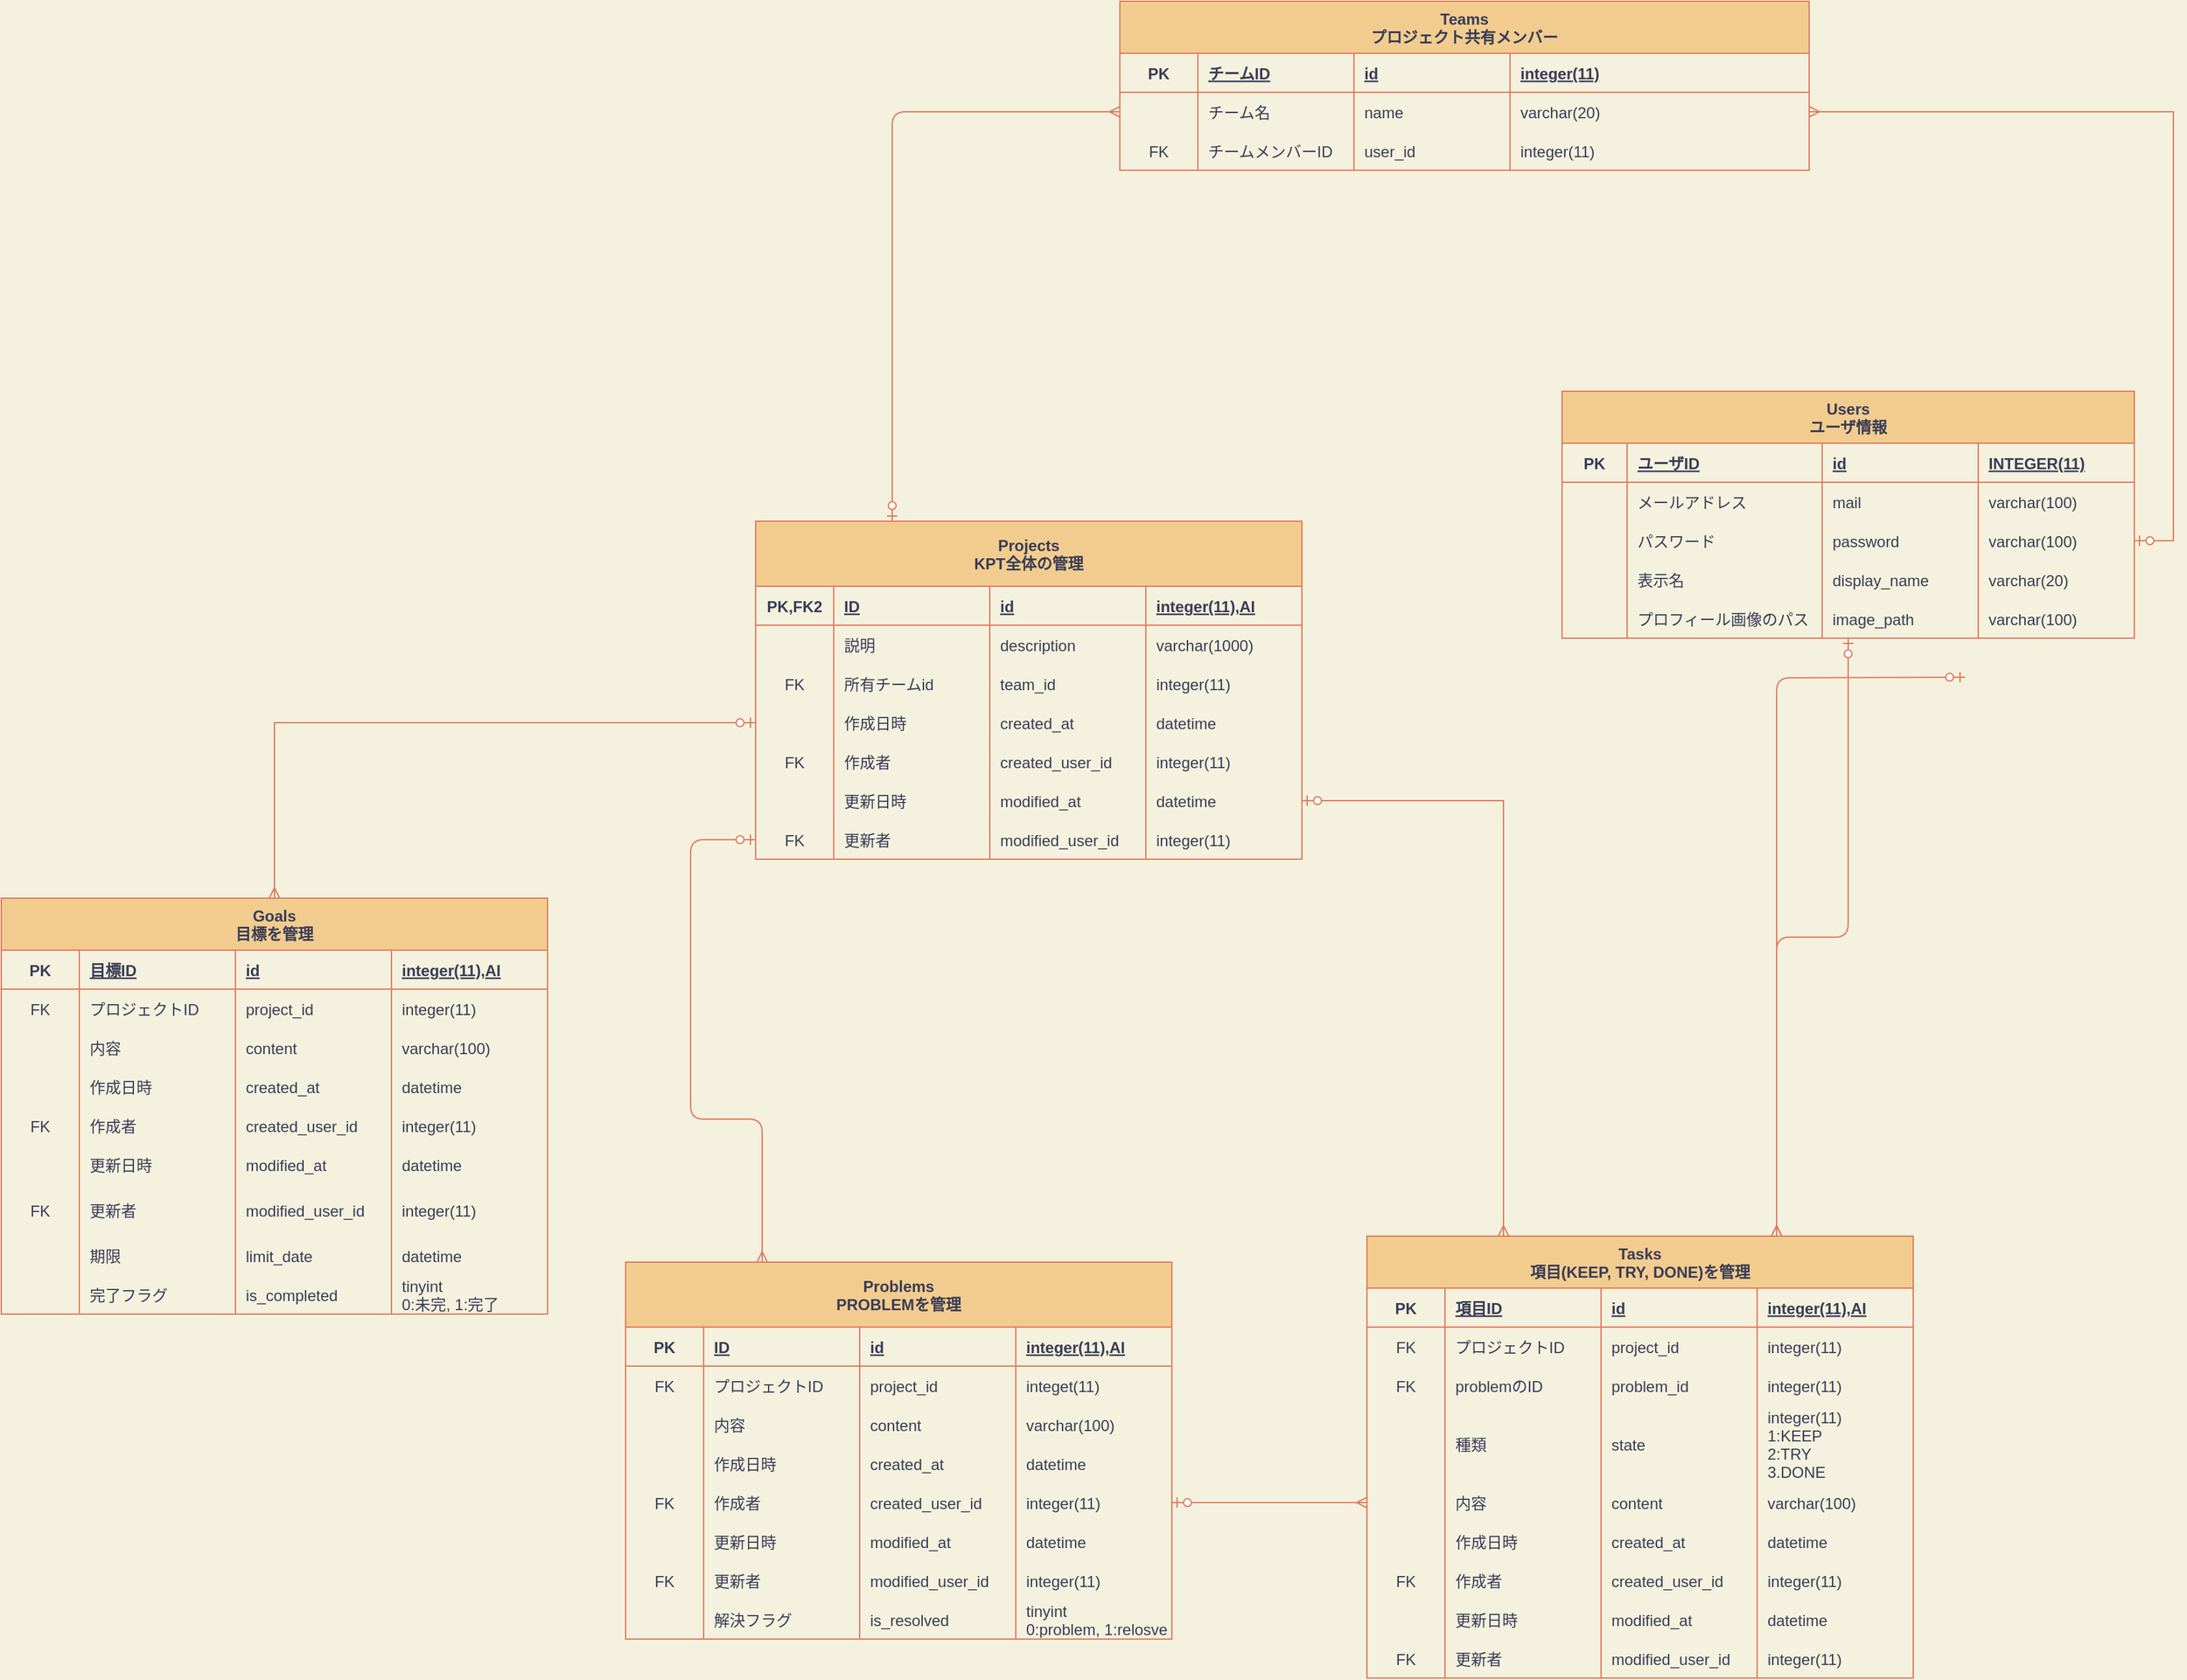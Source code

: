 <mxfile version="13.10.0" type="embed">
    <diagram id="QNNgESZjir1vx-nOhgNs" name="Page-1">
        <mxGraphModel dx="1783" dy="719" grid="1" gridSize="10" guides="1" tooltips="1" connect="1" arrows="1" fold="1" page="1" pageScale="1" pageWidth="827" pageHeight="1169" background="#F4F1DE" math="0" shadow="0">
            <root>
                <mxCell id="0"/>
                <mxCell id="1" parent="0"/>
                <mxCell id="329" style="edgeStyle=orthogonalEdgeStyle;curved=0;rounded=1;sketch=0;orthogonalLoop=1;jettySize=auto;html=1;entryX=0.75;entryY=0;entryDx=0;entryDy=0;startArrow=ERzeroToOne;startFill=1;endArrow=ERmany;endFill=0;strokeColor=#E07A5F;fillColor=#F2CC8F;fontColor=#393C56;exitX=0.399;exitY=1.011;exitDx=0;exitDy=0;exitPerimeter=0;labelBackgroundColor=#F4F1DE;" parent="1" source="131" target="156" edge="1">
                    <mxGeometry relative="1" as="geometry">
                        <mxPoint x="1010" y="930" as="sourcePoint"/>
                    </mxGeometry>
                </mxCell>
                <mxCell id="330" style="edgeStyle=orthogonalEdgeStyle;curved=0;rounded=1;sketch=0;orthogonalLoop=1;jettySize=auto;html=1;exitX=0.25;exitY=1;exitDx=0;exitDy=0;entryX=1;entryY=0.5;entryDx=0;entryDy=0;startArrow=ERzeroToOne;startFill=1;endArrow=ERmany;endFill=0;strokeColor=#E07A5F;fillColor=#F2CC8F;fontColor=#393C56;labelBackgroundColor=#F4F1DE;" parent="1" source="25" edge="1">
                    <mxGeometry relative="1" as="geometry"/>
                </mxCell>
                <mxCell id="425" style="edgeStyle=orthogonalEdgeStyle;curved=0;rounded=1;sketch=0;orthogonalLoop=1;jettySize=auto;html=1;entryX=0.75;entryY=0;entryDx=0;entryDy=0;startArrow=ERzeroToOne;startFill=1;endArrow=ERmany;endFill=0;strokeColor=#E07A5F;fillColor=#F2CC8F;fontColor=#393C56;" edge="1" parent="1" source="25" target="156">
                    <mxGeometry relative="1" as="geometry">
                        <mxPoint x="1120" y="930" as="sourcePoint"/>
                    </mxGeometry>
                </mxCell>
                <mxCell id="25" value="Users&#10;ユーザ情報" style="shape=table;startSize=40;container=1;collapsible=1;childLayout=tableLayout;fixedRows=1;rowLines=0;fontStyle=1;align=center;resizeLast=1;rounded=0;sketch=0;strokeColor=#E07A5F;fillColor=#F2CC8F;fontColor=#393C56;" parent="1" vertex="1">
                    <mxGeometry x="700" y="710" width="440" height="190" as="geometry"/>
                </mxCell>
                <mxCell id="29" value="" style="shape=partialRectangle;collapsible=0;dropTarget=0;pointerEvents=0;fillColor=none;top=0;left=0;bottom=1;right=0;points=[[0,0.5],[1,0.5]];portConstraint=eastwest;strokeColor=#E07A5F;fontColor=#393C56;" parent="25" vertex="1">
                    <mxGeometry y="40" width="440" height="30" as="geometry"/>
                </mxCell>
                <mxCell id="30" value="PK" style="shape=partialRectangle;connectable=0;fillColor=none;top=0;left=0;bottom=0;right=0;fontStyle=1;overflow=hidden;strokeColor=#E07A5F;fontColor=#393C56;" parent="29" vertex="1">
                    <mxGeometry width="50" height="30" as="geometry"/>
                </mxCell>
                <mxCell id="112" value="ユーザID" style="shape=partialRectangle;connectable=0;fillColor=none;top=0;left=0;bottom=0;right=0;align=left;spacingLeft=6;fontStyle=5;overflow=hidden;strokeColor=#E07A5F;fontColor=#393C56;" parent="29" vertex="1">
                    <mxGeometry x="50" width="150" height="30" as="geometry"/>
                </mxCell>
                <mxCell id="31" value="id" style="shape=partialRectangle;connectable=0;fillColor=none;top=0;left=0;bottom=0;right=0;align=left;spacingLeft=6;fontStyle=5;overflow=hidden;strokeColor=#E07A5F;fontColor=#393C56;" parent="29" vertex="1">
                    <mxGeometry x="200" width="120" height="30" as="geometry"/>
                </mxCell>
                <mxCell id="57" value="INTEGER(11)" style="shape=partialRectangle;connectable=0;fillColor=none;top=0;left=0;bottom=0;right=0;align=left;spacingLeft=6;fontStyle=5;overflow=hidden;strokeColor=#E07A5F;fontColor=#393C56;" parent="29" vertex="1">
                    <mxGeometry x="320" width="120" height="30" as="geometry"/>
                </mxCell>
                <mxCell id="32" value="" style="shape=partialRectangle;collapsible=0;dropTarget=0;pointerEvents=0;fillColor=none;top=0;left=0;bottom=0;right=0;points=[[0,0.5],[1,0.5]];portConstraint=eastwest;strokeColor=#E07A5F;fontColor=#393C56;" parent="25" vertex="1">
                    <mxGeometry y="70" width="440" height="30" as="geometry"/>
                </mxCell>
                <mxCell id="33" value="" style="shape=partialRectangle;connectable=0;fillColor=none;top=0;left=0;bottom=0;right=0;editable=1;overflow=hidden;strokeColor=#E07A5F;fontColor=#393C56;" parent="32" vertex="1">
                    <mxGeometry width="50" height="30" as="geometry"/>
                </mxCell>
                <mxCell id="113" value="メールアドレス" style="shape=partialRectangle;connectable=0;fillColor=none;top=0;left=0;bottom=0;right=0;align=left;spacingLeft=6;overflow=hidden;strokeColor=#E07A5F;fontColor=#393C56;" parent="32" vertex="1">
                    <mxGeometry x="50" width="150" height="30" as="geometry"/>
                </mxCell>
                <mxCell id="34" value="mail" style="shape=partialRectangle;connectable=0;fillColor=none;top=0;left=0;bottom=0;right=0;align=left;spacingLeft=6;overflow=hidden;strokeColor=#E07A5F;fontColor=#393C56;" parent="32" vertex="1">
                    <mxGeometry x="200" width="120" height="30" as="geometry"/>
                </mxCell>
                <mxCell id="58" value="varchar(100)" style="shape=partialRectangle;connectable=0;fillColor=none;top=0;left=0;bottom=0;right=0;align=left;spacingLeft=6;overflow=hidden;strokeColor=#E07A5F;fontColor=#393C56;" parent="32" vertex="1">
                    <mxGeometry x="320" width="120" height="30" as="geometry"/>
                </mxCell>
                <mxCell id="35" value="" style="shape=partialRectangle;collapsible=0;dropTarget=0;pointerEvents=0;fillColor=none;top=0;left=0;bottom=0;right=0;points=[[0,0.5],[1,0.5]];portConstraint=eastwest;strokeColor=#E07A5F;fontColor=#393C56;" parent="25" vertex="1">
                    <mxGeometry y="100" width="440" height="30" as="geometry"/>
                </mxCell>
                <mxCell id="36" value="" style="shape=partialRectangle;connectable=0;fillColor=none;top=0;left=0;bottom=0;right=0;editable=1;overflow=hidden;strokeColor=#E07A5F;fontColor=#393C56;" parent="35" vertex="1">
                    <mxGeometry width="50" height="30" as="geometry"/>
                </mxCell>
                <mxCell id="114" value="パスワード" style="shape=partialRectangle;connectable=0;fillColor=none;top=0;left=0;bottom=0;right=0;align=left;spacingLeft=6;overflow=hidden;strokeColor=#E07A5F;fontColor=#393C56;" parent="35" vertex="1">
                    <mxGeometry x="50" width="150" height="30" as="geometry"/>
                </mxCell>
                <mxCell id="37" value="password" style="shape=partialRectangle;connectable=0;fillColor=none;top=0;left=0;bottom=0;right=0;align=left;spacingLeft=6;overflow=hidden;strokeColor=#E07A5F;fontColor=#393C56;" parent="35" vertex="1">
                    <mxGeometry x="200" width="120" height="30" as="geometry"/>
                </mxCell>
                <mxCell id="59" value="varchar(100)" style="shape=partialRectangle;connectable=0;fillColor=none;top=0;left=0;bottom=0;right=0;align=left;spacingLeft=6;overflow=hidden;strokeColor=#E07A5F;fontColor=#393C56;" parent="35" vertex="1">
                    <mxGeometry x="320" width="120" height="30" as="geometry"/>
                </mxCell>
                <mxCell id="60" style="shape=partialRectangle;collapsible=0;dropTarget=0;pointerEvents=0;fillColor=none;top=0;left=0;bottom=0;right=0;points=[[0,0.5],[1,0.5]];portConstraint=eastwest;strokeColor=#E07A5F;fontColor=#393C56;" parent="25" vertex="1">
                    <mxGeometry y="130" width="440" height="30" as="geometry"/>
                </mxCell>
                <mxCell id="61" style="shape=partialRectangle;connectable=0;fillColor=none;top=0;left=0;bottom=0;right=0;editable=1;overflow=hidden;strokeColor=#E07A5F;fontColor=#393C56;" parent="60" vertex="1">
                    <mxGeometry width="50" height="30" as="geometry"/>
                </mxCell>
                <mxCell id="115" value="表示名" style="shape=partialRectangle;connectable=0;fillColor=none;top=0;left=0;bottom=0;right=0;align=left;spacingLeft=6;overflow=hidden;strokeColor=#E07A5F;fontColor=#393C56;" parent="60" vertex="1">
                    <mxGeometry x="50" width="150" height="30" as="geometry"/>
                </mxCell>
                <mxCell id="62" value="display_name" style="shape=partialRectangle;connectable=0;fillColor=none;top=0;left=0;bottom=0;right=0;align=left;spacingLeft=6;overflow=hidden;strokeColor=#E07A5F;fontColor=#393C56;" parent="60" vertex="1">
                    <mxGeometry x="200" width="120" height="30" as="geometry"/>
                </mxCell>
                <mxCell id="63" value="varchar(20)" style="shape=partialRectangle;connectable=0;fillColor=none;top=0;left=0;bottom=0;right=0;align=left;spacingLeft=6;overflow=hidden;strokeColor=#E07A5F;fontColor=#393C56;" parent="60" vertex="1">
                    <mxGeometry x="320" width="120" height="30" as="geometry"/>
                </mxCell>
                <mxCell id="68" style="shape=partialRectangle;collapsible=0;dropTarget=0;pointerEvents=0;fillColor=none;top=0;left=0;bottom=0;right=0;points=[[0,0.5],[1,0.5]];portConstraint=eastwest;strokeColor=#E07A5F;fontColor=#393C56;" parent="25" vertex="1">
                    <mxGeometry y="160" width="440" height="30" as="geometry"/>
                </mxCell>
                <mxCell id="69" style="shape=partialRectangle;connectable=0;fillColor=none;top=0;left=0;bottom=0;right=0;editable=1;overflow=hidden;strokeColor=#E07A5F;fontColor=#393C56;" parent="68" vertex="1">
                    <mxGeometry width="50" height="30" as="geometry"/>
                </mxCell>
                <mxCell id="117" value="プロフィール画像のパス" style="shape=partialRectangle;connectable=0;fillColor=none;top=0;left=0;bottom=0;right=0;align=left;spacingLeft=6;overflow=hidden;strokeColor=#E07A5F;fontColor=#393C56;" parent="68" vertex="1">
                    <mxGeometry x="50" width="150" height="30" as="geometry"/>
                </mxCell>
                <mxCell id="70" value="image_path" style="shape=partialRectangle;connectable=0;fillColor=none;top=0;left=0;bottom=0;right=0;align=left;spacingLeft=6;overflow=hidden;strokeColor=#E07A5F;fontColor=#393C56;" parent="68" vertex="1">
                    <mxGeometry x="200" width="120" height="30" as="geometry"/>
                </mxCell>
                <mxCell id="71" value="varchar(100)" style="shape=partialRectangle;connectable=0;fillColor=none;top=0;left=0;bottom=0;right=0;align=left;spacingLeft=6;overflow=hidden;strokeColor=#E07A5F;fontColor=#393C56;" parent="68" vertex="1">
                    <mxGeometry x="320" width="120" height="30" as="geometry"/>
                </mxCell>
                <mxCell id="148" style="edgeStyle=orthogonalEdgeStyle;curved=0;rounded=1;sketch=0;orthogonalLoop=1;jettySize=auto;html=1;exitX=0.5;exitY=1;exitDx=0;exitDy=0;entryX=1;entryY=0.5;entryDx=0;entryDy=0;startArrow=ERzeroToOne;startFill=1;endArrow=ERmany;endFill=0;strokeColor=#E07A5F;fillColor=#F2CC8F;fontColor=#393C56;labelBackgroundColor=#F4F1DE;" parent="1" source="77" edge="1">
                    <mxGeometry relative="1" as="geometry"/>
                </mxCell>
                <mxCell id="77" value="Teams&#10;プロジェクト共有メンバー" style="shape=table;startSize=40;container=1;collapsible=1;childLayout=tableLayout;fixedRows=1;rowLines=0;fontStyle=1;align=center;resizeLast=1;rounded=0;sketch=0;strokeColor=#E07A5F;fillColor=#F2CC8F;fontColor=#393C56;" parent="1" vertex="1">
                    <mxGeometry x="360" y="410" width="530" height="130" as="geometry"/>
                </mxCell>
                <mxCell id="81" value="" style="shape=partialRectangle;collapsible=0;dropTarget=0;pointerEvents=0;fillColor=none;top=0;left=0;bottom=1;right=0;points=[[0,0.5],[1,0.5]];portConstraint=eastwest;strokeColor=#E07A5F;fontColor=#393C56;" parent="77" vertex="1">
                    <mxGeometry y="40" width="530" height="30" as="geometry"/>
                </mxCell>
                <mxCell id="82" value="PK" style="shape=partialRectangle;connectable=0;fillColor=none;top=0;left=0;bottom=0;right=0;fontStyle=1;overflow=hidden;strokeColor=#E07A5F;fontColor=#393C56;" parent="81" vertex="1">
                    <mxGeometry width="60" height="30" as="geometry"/>
                </mxCell>
                <mxCell id="123" value="チームID" style="shape=partialRectangle;connectable=0;fillColor=none;top=0;left=0;bottom=0;right=0;align=left;spacingLeft=6;fontStyle=5;overflow=hidden;strokeColor=#E07A5F;fontColor=#393C56;" parent="81" vertex="1">
                    <mxGeometry x="60" width="120" height="30" as="geometry"/>
                </mxCell>
                <mxCell id="83" value="id" style="shape=partialRectangle;connectable=0;fillColor=none;top=0;left=0;bottom=0;right=0;align=left;spacingLeft=6;fontStyle=5;overflow=hidden;strokeColor=#E07A5F;fontColor=#393C56;" parent="81" vertex="1">
                    <mxGeometry x="180" width="120" height="30" as="geometry"/>
                </mxCell>
                <mxCell id="91" value="integer(11)" style="shape=partialRectangle;connectable=0;fillColor=none;top=0;left=0;bottom=0;right=0;align=left;spacingLeft=6;fontStyle=5;overflow=hidden;strokeColor=#E07A5F;fontColor=#393C56;" parent="81" vertex="1">
                    <mxGeometry x="300" width="230" height="30" as="geometry"/>
                </mxCell>
                <mxCell id="84" value="" style="shape=partialRectangle;collapsible=0;dropTarget=0;pointerEvents=0;fillColor=none;top=0;left=0;bottom=0;right=0;points=[[0,0.5],[1,0.5]];portConstraint=eastwest;strokeColor=#E07A5F;fontColor=#393C56;" parent="77" vertex="1">
                    <mxGeometry y="70" width="530" height="30" as="geometry"/>
                </mxCell>
                <mxCell id="85" value="" style="shape=partialRectangle;connectable=0;fillColor=none;top=0;left=0;bottom=0;right=0;editable=1;overflow=hidden;strokeColor=#E07A5F;fontColor=#393C56;" parent="84" vertex="1">
                    <mxGeometry width="60" height="30" as="geometry"/>
                </mxCell>
                <mxCell id="124" value="チーム名" style="shape=partialRectangle;connectable=0;fillColor=none;top=0;left=0;bottom=0;right=0;align=left;spacingLeft=6;overflow=hidden;strokeColor=#E07A5F;fontColor=#393C56;" parent="84" vertex="1">
                    <mxGeometry x="60" width="120" height="30" as="geometry"/>
                </mxCell>
                <mxCell id="86" value="name" style="shape=partialRectangle;connectable=0;fillColor=none;top=0;left=0;bottom=0;right=0;align=left;spacingLeft=6;overflow=hidden;strokeColor=#E07A5F;fontColor=#393C56;" parent="84" vertex="1">
                    <mxGeometry x="180" width="120" height="30" as="geometry"/>
                </mxCell>
                <mxCell id="92" value="varchar(20)" style="shape=partialRectangle;connectable=0;fillColor=none;top=0;left=0;bottom=0;right=0;align=left;spacingLeft=6;overflow=hidden;strokeColor=#E07A5F;fontColor=#393C56;" parent="84" vertex="1">
                    <mxGeometry x="300" width="230" height="30" as="geometry"/>
                </mxCell>
                <mxCell id="87" value="" style="shape=partialRectangle;collapsible=0;dropTarget=0;pointerEvents=0;fillColor=none;top=0;left=0;bottom=0;right=0;points=[[0,0.5],[1,0.5]];portConstraint=eastwest;strokeColor=#E07A5F;fontColor=#393C56;" parent="77" vertex="1">
                    <mxGeometry y="100" width="530" height="30" as="geometry"/>
                </mxCell>
                <mxCell id="88" value="FK" style="shape=partialRectangle;connectable=0;fillColor=none;top=0;left=0;bottom=0;right=0;editable=1;overflow=hidden;strokeColor=#E07A5F;fontColor=#393C56;" parent="87" vertex="1">
                    <mxGeometry width="60" height="30" as="geometry"/>
                </mxCell>
                <mxCell id="125" value="チームメンバーID" style="shape=partialRectangle;connectable=0;fillColor=none;top=0;left=0;bottom=0;right=0;align=left;spacingLeft=6;overflow=hidden;strokeColor=#E07A5F;fontColor=#393C56;" parent="87" vertex="1">
                    <mxGeometry x="60" width="120" height="30" as="geometry"/>
                </mxCell>
                <mxCell id="89" value="user_id" style="shape=partialRectangle;connectable=0;fillColor=none;top=0;left=0;bottom=0;right=0;align=left;spacingLeft=6;overflow=hidden;strokeColor=#E07A5F;fontColor=#393C56;" parent="87" vertex="1">
                    <mxGeometry x="180" width="120" height="30" as="geometry"/>
                </mxCell>
                <mxCell id="93" value="integer(11)" style="shape=partialRectangle;connectable=0;fillColor=none;top=0;left=0;bottom=0;right=0;align=left;spacingLeft=6;overflow=hidden;strokeColor=#E07A5F;fontColor=#393C56;" parent="87" vertex="1">
                    <mxGeometry x="300" width="230" height="30" as="geometry"/>
                </mxCell>
                <mxCell id="141" style="edgeStyle=orthogonalEdgeStyle;rounded=0;orthogonalLoop=1;jettySize=auto;html=1;exitX=1;exitY=0.5;exitDx=0;exitDy=0;entryX=1;entryY=0.5;entryDx=0;entryDy=0;strokeColor=#E07A5F;endArrow=ERmany;endFill=0;startArrow=ERzeroToOne;startFill=1;fontColor=#393C56;labelBackgroundColor=#F4F1DE;" parent="1" source="35" target="84" edge="1">
                    <mxGeometry relative="1" as="geometry">
                        <mxPoint x="610" y="175.667" as="targetPoint"/>
                        <Array as="points">
                            <mxPoint x="1170" y="825"/>
                            <mxPoint x="1170" y="495"/>
                        </Array>
                    </mxGeometry>
                </mxCell>
                <mxCell id="156" value="Tasks&#10;項目(KEEP, TRY, DONE)を管理" style="shape=table;startSize=40;container=1;collapsible=1;childLayout=tableLayout;fixedRows=1;rowLines=0;fontStyle=1;align=center;resizeLast=1;fillColor=#F2CC8F;strokeColor=#E07A5F;fontColor=#393C56;" parent="1" vertex="1">
                    <mxGeometry x="550" y="1360" width="420" height="340" as="geometry"/>
                </mxCell>
                <mxCell id="160" value="" style="shape=partialRectangle;collapsible=0;dropTarget=0;pointerEvents=0;fillColor=none;top=0;left=0;bottom=1;right=0;points=[[0,0.5],[1,0.5]];portConstraint=eastwest;strokeColor=#E07A5F;fontColor=#393C56;" parent="156" vertex="1">
                    <mxGeometry y="40" width="420" height="30" as="geometry"/>
                </mxCell>
                <mxCell id="161" value="PK" style="shape=partialRectangle;connectable=0;fillColor=none;top=0;left=0;bottom=0;right=0;fontStyle=1;overflow=hidden;strokeColor=#E07A5F;fontColor=#393C56;" parent="160" vertex="1">
                    <mxGeometry width="60" height="30" as="geometry"/>
                </mxCell>
                <mxCell id="162" value="項目ID" style="shape=partialRectangle;connectable=0;fillColor=none;top=0;left=0;bottom=0;right=0;align=left;spacingLeft=6;fontStyle=5;overflow=hidden;strokeColor=#E07A5F;fontColor=#393C56;" parent="160" vertex="1">
                    <mxGeometry x="60" width="120" height="30" as="geometry"/>
                </mxCell>
                <mxCell id="184" value="id" style="shape=partialRectangle;connectable=0;fillColor=none;top=0;left=0;bottom=0;right=0;align=left;spacingLeft=6;fontStyle=5;overflow=hidden;strokeColor=#E07A5F;fontColor=#393C56;" parent="160" vertex="1">
                    <mxGeometry x="180" width="120" height="30" as="geometry"/>
                </mxCell>
                <mxCell id="283" value="integer(11),AI" style="shape=partialRectangle;connectable=0;fillColor=none;top=0;left=0;bottom=0;right=0;align=left;spacingLeft=6;fontStyle=5;overflow=hidden;strokeColor=#E07A5F;fontColor=#393C56;" parent="160" vertex="1">
                    <mxGeometry x="300" width="120" height="30" as="geometry"/>
                </mxCell>
                <mxCell id="195" style="shape=partialRectangle;collapsible=0;dropTarget=0;pointerEvents=0;fillColor=none;top=0;left=0;bottom=0;right=0;points=[[0,0.5],[1,0.5]];portConstraint=eastwest;strokeColor=#E07A5F;fontColor=#393C56;" parent="156" vertex="1">
                    <mxGeometry y="70" width="420" height="30" as="geometry"/>
                </mxCell>
                <mxCell id="196" value="FK" style="shape=partialRectangle;connectable=0;fillColor=none;top=0;left=0;bottom=0;right=0;editable=1;overflow=hidden;strokeColor=#E07A5F;fontColor=#393C56;" parent="195" vertex="1">
                    <mxGeometry width="60" height="30" as="geometry"/>
                </mxCell>
                <mxCell id="197" value="プロジェクトID" style="shape=partialRectangle;connectable=0;fillColor=none;top=0;left=0;bottom=0;right=0;align=left;spacingLeft=6;overflow=hidden;strokeColor=#E07A5F;fontColor=#393C56;" parent="195" vertex="1">
                    <mxGeometry x="60" width="120" height="30" as="geometry"/>
                </mxCell>
                <mxCell id="198" value="project_id" style="shape=partialRectangle;connectable=0;fillColor=none;top=0;left=0;bottom=0;right=0;align=left;spacingLeft=6;overflow=hidden;strokeColor=#E07A5F;fontColor=#393C56;" parent="195" vertex="1">
                    <mxGeometry x="180" width="120" height="30" as="geometry"/>
                </mxCell>
                <mxCell id="284" value="integer(11)" style="shape=partialRectangle;connectable=0;fillColor=none;top=0;left=0;bottom=0;right=0;align=left;spacingLeft=6;overflow=hidden;strokeColor=#E07A5F;fontColor=#393C56;" parent="195" vertex="1">
                    <mxGeometry x="300" width="120" height="30" as="geometry"/>
                </mxCell>
                <mxCell id="346" style="shape=partialRectangle;collapsible=0;dropTarget=0;pointerEvents=0;fillColor=none;top=0;left=0;bottom=0;right=0;points=[[0,0.5],[1,0.5]];portConstraint=eastwest;strokeColor=#E07A5F;fontColor=#393C56;" parent="156" vertex="1">
                    <mxGeometry y="100" width="420" height="30" as="geometry"/>
                </mxCell>
                <mxCell id="347" value="FK" style="shape=partialRectangle;connectable=0;fillColor=none;top=0;left=0;bottom=0;right=0;editable=1;overflow=hidden;strokeColor=#E07A5F;fontColor=#393C56;" parent="346" vertex="1">
                    <mxGeometry width="60" height="30" as="geometry"/>
                </mxCell>
                <mxCell id="348" value="problemのID" style="shape=partialRectangle;connectable=0;fillColor=none;top=0;left=0;bottom=0;right=0;align=left;spacingLeft=6;overflow=hidden;strokeColor=#E07A5F;fontColor=#393C56;" parent="346" vertex="1">
                    <mxGeometry x="60" width="120" height="30" as="geometry"/>
                </mxCell>
                <mxCell id="349" value="problem_id" style="shape=partialRectangle;connectable=0;fillColor=none;top=0;left=0;bottom=0;right=0;align=left;spacingLeft=6;overflow=hidden;strokeColor=#E07A5F;fontColor=#393C56;" parent="346" vertex="1">
                    <mxGeometry x="180" width="120" height="30" as="geometry"/>
                </mxCell>
                <mxCell id="350" value="integer(11)" style="shape=partialRectangle;connectable=0;fillColor=none;top=0;left=0;bottom=0;right=0;align=left;spacingLeft=6;overflow=hidden;strokeColor=#E07A5F;fontColor=#393C56;" parent="346" vertex="1">
                    <mxGeometry x="300" width="120" height="30" as="geometry"/>
                </mxCell>
                <mxCell id="163" value="" style="shape=partialRectangle;collapsible=0;dropTarget=0;pointerEvents=0;fillColor=none;top=0;left=0;bottom=0;right=0;points=[[0,0.5],[1,0.5]];portConstraint=eastwest;strokeColor=#E07A5F;fontColor=#393C56;" parent="156" vertex="1">
                    <mxGeometry y="130" width="420" height="60" as="geometry"/>
                </mxCell>
                <mxCell id="164" value="" style="shape=partialRectangle;connectable=0;fillColor=none;top=0;left=0;bottom=0;right=0;editable=1;overflow=hidden;strokeColor=#E07A5F;fontColor=#393C56;" parent="163" vertex="1">
                    <mxGeometry width="60" height="60" as="geometry"/>
                </mxCell>
                <mxCell id="165" value="種類" style="shape=partialRectangle;connectable=0;fillColor=none;top=0;left=0;bottom=0;right=0;align=left;spacingLeft=6;overflow=hidden;strokeColor=#E07A5F;fontColor=#393C56;" parent="163" vertex="1">
                    <mxGeometry x="60" width="120" height="60" as="geometry"/>
                </mxCell>
                <mxCell id="185" value="state" style="shape=partialRectangle;connectable=0;fillColor=none;top=0;left=0;bottom=0;right=0;align=left;spacingLeft=6;overflow=hidden;strokeColor=#E07A5F;fontColor=#393C56;" parent="163" vertex="1">
                    <mxGeometry x="180" width="120" height="60" as="geometry"/>
                </mxCell>
                <mxCell id="285" value="integer(11)&#10;1:KEEP&#10;2:TRY&#10;3.DONE" style="shape=partialRectangle;connectable=0;fillColor=none;top=0;left=0;bottom=0;right=0;align=left;spacingLeft=6;overflow=hidden;strokeColor=#E07A5F;fontColor=#393C56;" parent="163" vertex="1">
                    <mxGeometry x="300" width="120" height="60" as="geometry"/>
                </mxCell>
                <mxCell id="166" value="" style="shape=partialRectangle;collapsible=0;dropTarget=0;pointerEvents=0;fillColor=none;top=0;left=0;bottom=0;right=0;points=[[0,0.5],[1,0.5]];portConstraint=eastwest;strokeColor=#E07A5F;fontColor=#393C56;" parent="156" vertex="1">
                    <mxGeometry y="190" width="420" height="30" as="geometry"/>
                </mxCell>
                <mxCell id="167" value="" style="shape=partialRectangle;connectable=0;fillColor=none;top=0;left=0;bottom=0;right=0;editable=1;overflow=hidden;strokeColor=#E07A5F;fontColor=#393C56;" parent="166" vertex="1">
                    <mxGeometry width="60" height="30" as="geometry"/>
                </mxCell>
                <mxCell id="168" value="内容" style="shape=partialRectangle;connectable=0;fillColor=none;top=0;left=0;bottom=0;right=0;align=left;spacingLeft=6;overflow=hidden;strokeColor=#E07A5F;fontColor=#393C56;" parent="166" vertex="1">
                    <mxGeometry x="60" width="120" height="30" as="geometry"/>
                </mxCell>
                <mxCell id="186" value="content" style="shape=partialRectangle;connectable=0;fillColor=none;top=0;left=0;bottom=0;right=0;align=left;spacingLeft=6;overflow=hidden;strokeColor=#E07A5F;fontColor=#393C56;" parent="166" vertex="1">
                    <mxGeometry x="180" width="120" height="30" as="geometry"/>
                </mxCell>
                <mxCell id="286" value="varchar(100)" style="shape=partialRectangle;connectable=0;fillColor=none;top=0;left=0;bottom=0;right=0;align=left;spacingLeft=6;overflow=hidden;strokeColor=#E07A5F;fontColor=#393C56;" parent="166" vertex="1">
                    <mxGeometry x="300" width="120" height="30" as="geometry"/>
                </mxCell>
                <mxCell id="288" style="shape=partialRectangle;collapsible=0;dropTarget=0;pointerEvents=0;fillColor=none;top=0;left=0;bottom=0;right=0;points=[[0,0.5],[1,0.5]];portConstraint=eastwest;strokeColor=#E07A5F;fontColor=#393C56;" parent="156" vertex="1">
                    <mxGeometry y="220" width="420" height="30" as="geometry"/>
                </mxCell>
                <mxCell id="289" style="shape=partialRectangle;connectable=0;fillColor=none;top=0;left=0;bottom=0;right=0;editable=1;overflow=hidden;strokeColor=#E07A5F;fontColor=#393C56;" parent="288" vertex="1">
                    <mxGeometry width="60" height="30" as="geometry"/>
                </mxCell>
                <mxCell id="290" value="作成日時" style="shape=partialRectangle;connectable=0;fillColor=none;top=0;left=0;bottom=0;right=0;align=left;spacingLeft=6;overflow=hidden;strokeColor=#E07A5F;fontColor=#393C56;" parent="288" vertex="1">
                    <mxGeometry x="60" width="120" height="30" as="geometry"/>
                </mxCell>
                <mxCell id="291" value="created_at" style="shape=partialRectangle;connectable=0;fillColor=none;top=0;left=0;bottom=0;right=0;align=left;spacingLeft=6;overflow=hidden;strokeColor=#E07A5F;fontColor=#393C56;" parent="288" vertex="1">
                    <mxGeometry x="180" width="120" height="30" as="geometry"/>
                </mxCell>
                <mxCell id="292" value="datetime" style="shape=partialRectangle;connectable=0;fillColor=none;top=0;left=0;bottom=0;right=0;align=left;spacingLeft=6;overflow=hidden;strokeColor=#E07A5F;fontColor=#393C56;" parent="288" vertex="1">
                    <mxGeometry x="300" width="120" height="30" as="geometry"/>
                </mxCell>
                <mxCell id="293" style="shape=partialRectangle;collapsible=0;dropTarget=0;pointerEvents=0;fillColor=none;top=0;left=0;bottom=0;right=0;points=[[0,0.5],[1,0.5]];portConstraint=eastwest;strokeColor=#E07A5F;fontColor=#393C56;" parent="156" vertex="1">
                    <mxGeometry y="250" width="420" height="30" as="geometry"/>
                </mxCell>
                <mxCell id="294" value="FK" style="shape=partialRectangle;connectable=0;fillColor=none;top=0;left=0;bottom=0;right=0;editable=1;overflow=hidden;strokeColor=#E07A5F;fontColor=#393C56;" parent="293" vertex="1">
                    <mxGeometry width="60" height="30" as="geometry"/>
                </mxCell>
                <mxCell id="295" value="作成者" style="shape=partialRectangle;connectable=0;fillColor=none;top=0;left=0;bottom=0;right=0;align=left;spacingLeft=6;overflow=hidden;strokeColor=#E07A5F;fontColor=#393C56;" parent="293" vertex="1">
                    <mxGeometry x="60" width="120" height="30" as="geometry"/>
                </mxCell>
                <mxCell id="296" value="created_user_id" style="shape=partialRectangle;connectable=0;fillColor=none;top=0;left=0;bottom=0;right=0;align=left;spacingLeft=6;overflow=hidden;strokeColor=#E07A5F;fontColor=#393C56;" parent="293" vertex="1">
                    <mxGeometry x="180" width="120" height="30" as="geometry"/>
                </mxCell>
                <mxCell id="297" value="integer(11)" style="shape=partialRectangle;connectable=0;fillColor=none;top=0;left=0;bottom=0;right=0;align=left;spacingLeft=6;overflow=hidden;strokeColor=#E07A5F;fontColor=#393C56;" parent="293" vertex="1">
                    <mxGeometry x="300" width="120" height="30" as="geometry"/>
                </mxCell>
                <mxCell id="303" style="shape=partialRectangle;collapsible=0;dropTarget=0;pointerEvents=0;fillColor=none;top=0;left=0;bottom=0;right=0;points=[[0,0.5],[1,0.5]];portConstraint=eastwest;strokeColor=#E07A5F;fontColor=#393C56;" parent="156" vertex="1">
                    <mxGeometry y="280" width="420" height="30" as="geometry"/>
                </mxCell>
                <mxCell id="304" style="shape=partialRectangle;connectable=0;fillColor=none;top=0;left=0;bottom=0;right=0;editable=1;overflow=hidden;strokeColor=#E07A5F;fontColor=#393C56;" parent="303" vertex="1">
                    <mxGeometry width="60" height="30" as="geometry"/>
                </mxCell>
                <mxCell id="305" value="更新日時" style="shape=partialRectangle;connectable=0;fillColor=none;top=0;left=0;bottom=0;right=0;align=left;spacingLeft=6;overflow=hidden;strokeColor=#E07A5F;fontColor=#393C56;" parent="303" vertex="1">
                    <mxGeometry x="60" width="120" height="30" as="geometry"/>
                </mxCell>
                <mxCell id="306" value="modified_at" style="shape=partialRectangle;connectable=0;fillColor=none;top=0;left=0;bottom=0;right=0;align=left;spacingLeft=6;overflow=hidden;strokeColor=#E07A5F;fontColor=#393C56;" parent="303" vertex="1">
                    <mxGeometry x="180" width="120" height="30" as="geometry"/>
                </mxCell>
                <mxCell id="307" value="datetime" style="shape=partialRectangle;connectable=0;fillColor=none;top=0;left=0;bottom=0;right=0;align=left;spacingLeft=6;overflow=hidden;strokeColor=#E07A5F;fontColor=#393C56;" parent="303" vertex="1">
                    <mxGeometry x="300" width="120" height="30" as="geometry"/>
                </mxCell>
                <mxCell id="298" style="shape=partialRectangle;collapsible=0;dropTarget=0;pointerEvents=0;fillColor=none;top=0;left=0;bottom=0;right=0;points=[[0,0.5],[1,0.5]];portConstraint=eastwest;strokeColor=#E07A5F;fontColor=#393C56;" parent="156" vertex="1">
                    <mxGeometry y="310" width="420" height="30" as="geometry"/>
                </mxCell>
                <mxCell id="299" value="FK" style="shape=partialRectangle;connectable=0;fillColor=none;top=0;left=0;bottom=0;right=0;editable=1;overflow=hidden;strokeColor=#E07A5F;fontColor=#393C56;" parent="298" vertex="1">
                    <mxGeometry width="60" height="30" as="geometry"/>
                </mxCell>
                <mxCell id="300" value="更新者" style="shape=partialRectangle;connectable=0;fillColor=none;top=0;left=0;bottom=0;right=0;align=left;spacingLeft=6;overflow=hidden;strokeColor=#E07A5F;fontColor=#393C56;" parent="298" vertex="1">
                    <mxGeometry x="60" width="120" height="30" as="geometry"/>
                </mxCell>
                <mxCell id="301" value="modified_user_id" style="shape=partialRectangle;connectable=0;fillColor=none;top=0;left=0;bottom=0;right=0;align=left;spacingLeft=6;overflow=hidden;strokeColor=#E07A5F;fontColor=#393C56;" parent="298" vertex="1">
                    <mxGeometry x="180" width="120" height="30" as="geometry"/>
                </mxCell>
                <mxCell id="302" value="integer(11)" style="shape=partialRectangle;connectable=0;fillColor=none;top=0;left=0;bottom=0;right=0;align=left;spacingLeft=6;overflow=hidden;strokeColor=#E07A5F;fontColor=#393C56;" parent="298" vertex="1">
                    <mxGeometry x="300" width="120" height="30" as="geometry"/>
                </mxCell>
                <mxCell id="170" value="Problems&#10;PROBLEMを管理" style="shape=table;startSize=50;container=1;collapsible=1;childLayout=tableLayout;fixedRows=1;rowLines=0;fontStyle=1;align=center;resizeLast=1;fillColor=#F2CC8F;strokeColor=#E07A5F;fontColor=#393C56;" parent="1" vertex="1">
                    <mxGeometry x="-20" y="1380" width="420" height="290" as="geometry"/>
                </mxCell>
                <mxCell id="174" value="" style="shape=partialRectangle;collapsible=0;dropTarget=0;pointerEvents=0;fillColor=none;top=0;left=0;bottom=1;right=0;points=[[0,0.5],[1,0.5]];portConstraint=eastwest;strokeColor=#E07A5F;fontColor=#393C56;" parent="170" vertex="1">
                    <mxGeometry y="50" width="420" height="30" as="geometry"/>
                </mxCell>
                <mxCell id="175" value="PK" style="shape=partialRectangle;connectable=0;fillColor=none;top=0;left=0;bottom=0;right=0;fontStyle=1;overflow=hidden;strokeColor=#E07A5F;fontColor=#393C56;" parent="174" vertex="1">
                    <mxGeometry width="60" height="30" as="geometry"/>
                </mxCell>
                <mxCell id="176" value="ID" style="shape=partialRectangle;connectable=0;fillColor=none;top=0;left=0;bottom=0;right=0;align=left;spacingLeft=6;fontStyle=5;overflow=hidden;strokeColor=#E07A5F;fontColor=#393C56;" parent="174" vertex="1">
                    <mxGeometry x="60" width="120" height="30" as="geometry"/>
                </mxCell>
                <mxCell id="188" value="id" style="shape=partialRectangle;connectable=0;fillColor=none;top=0;left=0;bottom=0;right=0;align=left;spacingLeft=6;fontStyle=5;overflow=hidden;strokeColor=#E07A5F;fontColor=#393C56;" parent="174" vertex="1">
                    <mxGeometry x="180" width="120" height="30" as="geometry"/>
                </mxCell>
                <mxCell id="192" value="integer(11),AI" style="shape=partialRectangle;connectable=0;fillColor=none;top=0;left=0;bottom=0;right=0;align=left;spacingLeft=6;fontStyle=5;overflow=hidden;strokeColor=#E07A5F;fontColor=#393C56;" parent="174" vertex="1">
                    <mxGeometry x="300" width="120" height="30" as="geometry"/>
                </mxCell>
                <mxCell id="226" style="shape=partialRectangle;collapsible=0;dropTarget=0;pointerEvents=0;fillColor=none;top=0;left=0;bottom=0;right=0;points=[[0,0.5],[1,0.5]];portConstraint=eastwest;strokeColor=#E07A5F;fontColor=#393C56;" parent="170" vertex="1">
                    <mxGeometry y="80" width="420" height="30" as="geometry"/>
                </mxCell>
                <mxCell id="227" value="FK" style="shape=partialRectangle;connectable=0;fillColor=none;top=0;left=0;bottom=0;right=0;editable=1;overflow=hidden;strokeColor=#E07A5F;fontColor=#393C56;" parent="226" vertex="1">
                    <mxGeometry width="60" height="30" as="geometry"/>
                </mxCell>
                <mxCell id="228" value="プロジェクトID" style="shape=partialRectangle;connectable=0;fillColor=none;top=0;left=0;bottom=0;right=0;align=left;spacingLeft=6;overflow=hidden;strokeColor=#E07A5F;fontColor=#393C56;" parent="226" vertex="1">
                    <mxGeometry x="60" width="120" height="30" as="geometry"/>
                </mxCell>
                <mxCell id="229" value="project_id" style="shape=partialRectangle;connectable=0;fillColor=none;top=0;left=0;bottom=0;right=0;align=left;spacingLeft=6;overflow=hidden;strokeColor=#E07A5F;fontColor=#393C56;" parent="226" vertex="1">
                    <mxGeometry x="180" width="120" height="30" as="geometry"/>
                </mxCell>
                <mxCell id="230" value="integet(11)" style="shape=partialRectangle;connectable=0;fillColor=none;top=0;left=0;bottom=0;right=0;align=left;spacingLeft=6;overflow=hidden;strokeColor=#E07A5F;fontColor=#393C56;" parent="226" vertex="1">
                    <mxGeometry x="300" width="120" height="30" as="geometry"/>
                </mxCell>
                <mxCell id="177" value="" style="shape=partialRectangle;collapsible=0;dropTarget=0;pointerEvents=0;fillColor=none;top=0;left=0;bottom=0;right=0;points=[[0,0.5],[1,0.5]];portConstraint=eastwest;strokeColor=#E07A5F;fontColor=#393C56;" parent="170" vertex="1">
                    <mxGeometry y="110" width="420" height="30" as="geometry"/>
                </mxCell>
                <mxCell id="178" value="" style="shape=partialRectangle;connectable=0;fillColor=none;top=0;left=0;bottom=0;right=0;editable=1;overflow=hidden;strokeColor=#E07A5F;fontColor=#393C56;" parent="177" vertex="1">
                    <mxGeometry width="60" height="30" as="geometry"/>
                </mxCell>
                <mxCell id="179" value="内容" style="shape=partialRectangle;connectable=0;fillColor=none;top=0;left=0;bottom=0;right=0;align=left;spacingLeft=6;overflow=hidden;strokeColor=#E07A5F;fontColor=#393C56;" parent="177" vertex="1">
                    <mxGeometry x="60" width="120" height="30" as="geometry"/>
                </mxCell>
                <mxCell id="189" value="content" style="shape=partialRectangle;connectable=0;fillColor=none;top=0;left=0;bottom=0;right=0;align=left;spacingLeft=6;overflow=hidden;strokeColor=#E07A5F;fontColor=#393C56;" parent="177" vertex="1">
                    <mxGeometry x="180" width="120" height="30" as="geometry"/>
                </mxCell>
                <mxCell id="193" value="varchar(100)" style="shape=partialRectangle;connectable=0;fillColor=none;top=0;left=0;bottom=0;right=0;align=left;spacingLeft=6;overflow=hidden;strokeColor=#E07A5F;fontColor=#393C56;" parent="177" vertex="1">
                    <mxGeometry x="300" width="120" height="30" as="geometry"/>
                </mxCell>
                <mxCell id="277" style="shape=partialRectangle;collapsible=0;dropTarget=0;pointerEvents=0;fillColor=none;top=0;left=0;bottom=0;right=0;points=[[0,0.5],[1,0.5]];portConstraint=eastwest;strokeColor=#E07A5F;fontColor=#393C56;" parent="170" vertex="1">
                    <mxGeometry y="140" width="420" height="30" as="geometry"/>
                </mxCell>
                <mxCell id="278" style="shape=partialRectangle;connectable=0;fillColor=none;top=0;left=0;bottom=0;right=0;editable=1;overflow=hidden;strokeColor=#E07A5F;fontColor=#393C56;" parent="277" vertex="1">
                    <mxGeometry width="60" height="30" as="geometry"/>
                </mxCell>
                <mxCell id="279" value="作成日時" style="shape=partialRectangle;connectable=0;fillColor=none;top=0;left=0;bottom=0;right=0;align=left;spacingLeft=6;overflow=hidden;strokeColor=#E07A5F;fontColor=#393C56;" parent="277" vertex="1">
                    <mxGeometry x="60" width="120" height="30" as="geometry"/>
                </mxCell>
                <mxCell id="280" value="created_at" style="shape=partialRectangle;connectable=0;fillColor=none;top=0;left=0;bottom=0;right=0;align=left;spacingLeft=6;overflow=hidden;strokeColor=#E07A5F;fontColor=#393C56;" parent="277" vertex="1">
                    <mxGeometry x="180" width="120" height="30" as="geometry"/>
                </mxCell>
                <mxCell id="281" value="datetime" style="shape=partialRectangle;connectable=0;fillColor=none;top=0;left=0;bottom=0;right=0;align=left;spacingLeft=6;overflow=hidden;strokeColor=#E07A5F;fontColor=#393C56;" parent="277" vertex="1">
                    <mxGeometry x="300" width="120" height="30" as="geometry"/>
                </mxCell>
                <mxCell id="234" style="shape=partialRectangle;collapsible=0;dropTarget=0;pointerEvents=0;fillColor=none;top=0;left=0;bottom=0;right=0;points=[[0,0.5],[1,0.5]];portConstraint=eastwest;strokeColor=#E07A5F;fontColor=#393C56;" parent="170" vertex="1">
                    <mxGeometry y="170" width="420" height="30" as="geometry"/>
                </mxCell>
                <mxCell id="235" value="FK" style="shape=partialRectangle;connectable=0;fillColor=none;top=0;left=0;bottom=0;right=0;editable=1;overflow=hidden;strokeColor=#E07A5F;fontColor=#393C56;" parent="234" vertex="1">
                    <mxGeometry width="60" height="30" as="geometry"/>
                </mxCell>
                <mxCell id="236" value="作成者" style="shape=partialRectangle;connectable=0;fillColor=none;top=0;left=0;bottom=0;right=0;align=left;spacingLeft=6;overflow=hidden;strokeColor=#E07A5F;fontColor=#393C56;" parent="234" vertex="1">
                    <mxGeometry x="60" width="120" height="30" as="geometry"/>
                </mxCell>
                <mxCell id="237" value="created_user_id" style="shape=partialRectangle;connectable=0;fillColor=none;top=0;left=0;bottom=0;right=0;align=left;spacingLeft=6;overflow=hidden;strokeColor=#E07A5F;fontColor=#393C56;" parent="234" vertex="1">
                    <mxGeometry x="180" width="120" height="30" as="geometry"/>
                </mxCell>
                <mxCell id="238" value="integer(11)" style="shape=partialRectangle;connectable=0;fillColor=none;top=0;left=0;bottom=0;right=0;align=left;spacingLeft=6;overflow=hidden;strokeColor=#E07A5F;fontColor=#393C56;" parent="234" vertex="1">
                    <mxGeometry x="300" width="120" height="30" as="geometry"/>
                </mxCell>
                <mxCell id="308" style="shape=partialRectangle;collapsible=0;dropTarget=0;pointerEvents=0;fillColor=none;top=0;left=0;bottom=0;right=0;points=[[0,0.5],[1,0.5]];portConstraint=eastwest;strokeColor=#E07A5F;fontColor=#393C56;" parent="170" vertex="1">
                    <mxGeometry y="200" width="420" height="30" as="geometry"/>
                </mxCell>
                <mxCell id="309" style="shape=partialRectangle;connectable=0;fillColor=none;top=0;left=0;bottom=0;right=0;editable=1;overflow=hidden;strokeColor=#E07A5F;fontColor=#393C56;" parent="308" vertex="1">
                    <mxGeometry width="60" height="30" as="geometry"/>
                </mxCell>
                <mxCell id="310" value="更新日時" style="shape=partialRectangle;connectable=0;fillColor=none;top=0;left=0;bottom=0;right=0;align=left;spacingLeft=6;overflow=hidden;strokeColor=#E07A5F;fontColor=#393C56;" parent="308" vertex="1">
                    <mxGeometry x="60" width="120" height="30" as="geometry"/>
                </mxCell>
                <mxCell id="311" value="modified_at" style="shape=partialRectangle;connectable=0;fillColor=none;top=0;left=0;bottom=0;right=0;align=left;spacingLeft=6;overflow=hidden;strokeColor=#E07A5F;fontColor=#393C56;" parent="308" vertex="1">
                    <mxGeometry x="180" width="120" height="30" as="geometry"/>
                </mxCell>
                <mxCell id="312" value="datetime" style="shape=partialRectangle;connectable=0;fillColor=none;top=0;left=0;bottom=0;right=0;align=left;spacingLeft=6;overflow=hidden;strokeColor=#E07A5F;fontColor=#393C56;" parent="308" vertex="1">
                    <mxGeometry x="300" width="120" height="30" as="geometry"/>
                </mxCell>
                <mxCell id="313" style="shape=partialRectangle;collapsible=0;dropTarget=0;pointerEvents=0;fillColor=none;top=0;left=0;bottom=0;right=0;points=[[0,0.5],[1,0.5]];portConstraint=eastwest;strokeColor=#E07A5F;fontColor=#393C56;" parent="170" vertex="1">
                    <mxGeometry y="230" width="420" height="30" as="geometry"/>
                </mxCell>
                <mxCell id="314" value="FK" style="shape=partialRectangle;connectable=0;fillColor=none;top=0;left=0;bottom=0;right=0;editable=1;overflow=hidden;strokeColor=#E07A5F;fontColor=#393C56;" parent="313" vertex="1">
                    <mxGeometry width="60" height="30" as="geometry"/>
                </mxCell>
                <mxCell id="315" value="更新者" style="shape=partialRectangle;connectable=0;fillColor=none;top=0;left=0;bottom=0;right=0;align=left;spacingLeft=6;overflow=hidden;strokeColor=#E07A5F;fontColor=#393C56;" parent="313" vertex="1">
                    <mxGeometry x="60" width="120" height="30" as="geometry"/>
                </mxCell>
                <mxCell id="316" value="modified_user_id" style="shape=partialRectangle;connectable=0;fillColor=none;top=0;left=0;bottom=0;right=0;align=left;spacingLeft=6;overflow=hidden;strokeColor=#E07A5F;fontColor=#393C56;" parent="313" vertex="1">
                    <mxGeometry x="180" width="120" height="30" as="geometry"/>
                </mxCell>
                <mxCell id="317" value="integer(11)" style="shape=partialRectangle;connectable=0;fillColor=none;top=0;left=0;bottom=0;right=0;align=left;spacingLeft=6;overflow=hidden;strokeColor=#E07A5F;fontColor=#393C56;" parent="313" vertex="1">
                    <mxGeometry x="300" width="120" height="30" as="geometry"/>
                </mxCell>
                <mxCell id="318" style="shape=partialRectangle;collapsible=0;dropTarget=0;pointerEvents=0;fillColor=none;top=0;left=0;bottom=0;right=0;points=[[0,0.5],[1,0.5]];portConstraint=eastwest;strokeColor=#E07A5F;fontColor=#393C56;" parent="170" vertex="1">
                    <mxGeometry y="260" width="420" height="30" as="geometry"/>
                </mxCell>
                <mxCell id="319" style="shape=partialRectangle;connectable=0;fillColor=none;top=0;left=0;bottom=0;right=0;editable=1;overflow=hidden;strokeColor=#E07A5F;fontColor=#393C56;" parent="318" vertex="1">
                    <mxGeometry width="60" height="30" as="geometry"/>
                </mxCell>
                <mxCell id="320" value="解決フラグ" style="shape=partialRectangle;connectable=0;fillColor=none;top=0;left=0;bottom=0;right=0;align=left;spacingLeft=6;overflow=hidden;strokeColor=#E07A5F;fontColor=#393C56;" parent="318" vertex="1">
                    <mxGeometry x="60" width="120" height="30" as="geometry"/>
                </mxCell>
                <mxCell id="321" value="is_resolved" style="shape=partialRectangle;connectable=0;fillColor=none;top=0;left=0;bottom=0;right=0;align=left;spacingLeft=6;overflow=hidden;strokeColor=#E07A5F;fontColor=#393C56;" parent="318" vertex="1">
                    <mxGeometry x="180" width="120" height="30" as="geometry"/>
                </mxCell>
                <mxCell id="322" value="tinyint&#10;0:problem, 1:relosve" style="shape=partialRectangle;connectable=0;fillColor=none;top=0;left=0;bottom=0;right=0;align=left;spacingLeft=6;overflow=hidden;strokeColor=#E07A5F;fontColor=#393C56;" parent="318" vertex="1">
                    <mxGeometry x="300" width="120" height="30" as="geometry"/>
                </mxCell>
                <mxCell id="203" value="Projects&#10;KPT全体の管理" style="shape=table;startSize=50;container=1;collapsible=1;childLayout=tableLayout;fixedRows=1;rowLines=0;fontStyle=1;align=center;resizeLast=1;fillColor=#F2CC8F;strokeColor=#E07A5F;fontColor=#393C56;" parent="1" vertex="1">
                    <mxGeometry x="80" y="810" width="420" height="260" as="geometry"/>
                </mxCell>
                <mxCell id="209" value="" style="shape=partialRectangle;collapsible=0;dropTarget=0;pointerEvents=0;fillColor=none;top=0;left=0;bottom=1;right=0;points=[[0,0.5],[1,0.5]];portConstraint=eastwest;strokeColor=#E07A5F;fontColor=#393C56;" parent="203" vertex="1">
                    <mxGeometry y="50" width="420" height="30" as="geometry"/>
                </mxCell>
                <mxCell id="210" value="PK,FK2" style="shape=partialRectangle;connectable=0;fillColor=none;top=0;left=0;bottom=0;right=0;fontStyle=1;overflow=hidden;strokeColor=#E07A5F;fontColor=#393C56;" parent="209" vertex="1">
                    <mxGeometry width="60" height="30" as="geometry"/>
                </mxCell>
                <mxCell id="211" value="ID" style="shape=partialRectangle;connectable=0;fillColor=none;top=0;left=0;bottom=0;right=0;align=left;spacingLeft=6;fontStyle=5;overflow=hidden;strokeColor=#E07A5F;fontColor=#393C56;" parent="209" vertex="1">
                    <mxGeometry x="60" width="120" height="30" as="geometry"/>
                </mxCell>
                <mxCell id="212" value="id" style="shape=partialRectangle;connectable=0;fillColor=none;top=0;left=0;bottom=0;right=0;align=left;spacingLeft=6;fontStyle=5;overflow=hidden;strokeColor=#E07A5F;fontColor=#393C56;" parent="209" vertex="1">
                    <mxGeometry x="180" width="120" height="30" as="geometry"/>
                </mxCell>
                <mxCell id="213" value="integer(11),AI" style="shape=partialRectangle;connectable=0;fillColor=none;top=0;left=0;bottom=0;right=0;align=left;spacingLeft=6;fontStyle=5;overflow=hidden;strokeColor=#E07A5F;fontColor=#393C56;" parent="209" vertex="1">
                    <mxGeometry x="300" width="120" height="30" as="geometry"/>
                </mxCell>
                <mxCell id="214" value="" style="shape=partialRectangle;collapsible=0;dropTarget=0;pointerEvents=0;fillColor=none;top=0;left=0;bottom=0;right=0;points=[[0,0.5],[1,0.5]];portConstraint=eastwest;strokeColor=#E07A5F;fontColor=#393C56;" parent="203" vertex="1">
                    <mxGeometry y="80" width="420" height="30" as="geometry"/>
                </mxCell>
                <mxCell id="215" value="" style="shape=partialRectangle;connectable=0;fillColor=none;top=0;left=0;bottom=0;right=0;editable=1;overflow=hidden;strokeColor=#E07A5F;fontColor=#393C56;" parent="214" vertex="1">
                    <mxGeometry width="60" height="30" as="geometry"/>
                </mxCell>
                <mxCell id="216" value="説明" style="shape=partialRectangle;connectable=0;fillColor=none;top=0;left=0;bottom=0;right=0;align=left;spacingLeft=6;overflow=hidden;strokeColor=#E07A5F;fontColor=#393C56;" parent="214" vertex="1">
                    <mxGeometry x="60" width="120" height="30" as="geometry"/>
                </mxCell>
                <mxCell id="217" value="description" style="shape=partialRectangle;connectable=0;fillColor=none;top=0;left=0;bottom=0;right=0;align=left;spacingLeft=6;overflow=hidden;strokeColor=#E07A5F;fontColor=#393C56;" parent="214" vertex="1">
                    <mxGeometry x="180" width="120" height="30" as="geometry"/>
                </mxCell>
                <mxCell id="218" value="varchar(1000)" style="shape=partialRectangle;connectable=0;fillColor=none;top=0;left=0;bottom=0;right=0;align=left;spacingLeft=6;overflow=hidden;strokeColor=#E07A5F;fontColor=#393C56;" parent="214" vertex="1">
                    <mxGeometry x="300" width="120" height="30" as="geometry"/>
                </mxCell>
                <mxCell id="336" style="shape=partialRectangle;collapsible=0;dropTarget=0;pointerEvents=0;top=0;left=0;bottom=0;right=0;points=[[0,0.5],[1,0.5]];portConstraint=eastwest;strokeColor=#E07A5F;fontColor=#393C56;fillColor=none;" parent="203" vertex="1">
                    <mxGeometry y="110" width="420" height="30" as="geometry"/>
                </mxCell>
                <mxCell id="337" value="FK" style="shape=partialRectangle;connectable=0;fillColor=none;top=0;left=0;bottom=0;right=0;editable=1;overflow=hidden;strokeColor=#E07A5F;fontColor=#393C56;" parent="336" vertex="1">
                    <mxGeometry width="60" height="30" as="geometry"/>
                </mxCell>
                <mxCell id="338" value="所有チームid" style="shape=partialRectangle;connectable=0;fillColor=none;top=0;left=0;bottom=0;right=0;align=left;spacingLeft=6;overflow=hidden;strokeColor=#E07A5F;fontColor=#393C56;" parent="336" vertex="1">
                    <mxGeometry x="60" width="120" height="30" as="geometry"/>
                </mxCell>
                <mxCell id="339" value="team_id" style="shape=partialRectangle;connectable=0;fillColor=none;top=0;left=0;bottom=0;right=0;align=left;spacingLeft=6;overflow=hidden;strokeColor=#E07A5F;fontColor=#393C56;" parent="336" vertex="1">
                    <mxGeometry x="180" width="120" height="30" as="geometry"/>
                </mxCell>
                <mxCell id="340" value="integer(11)" style="shape=partialRectangle;connectable=0;fillColor=none;top=0;left=0;bottom=0;right=0;align=left;spacingLeft=6;overflow=hidden;strokeColor=#E07A5F;fontColor=#393C56;" parent="336" vertex="1">
                    <mxGeometry x="300" width="120" height="30" as="geometry"/>
                </mxCell>
                <mxCell id="219" value="" style="shape=partialRectangle;collapsible=0;dropTarget=0;pointerEvents=0;fillColor=none;top=0;left=0;bottom=0;right=0;points=[[0,0.5],[1,0.5]];portConstraint=eastwest;strokeColor=#E07A5F;fontColor=#393C56;" parent="203" vertex="1">
                    <mxGeometry y="140" width="420" height="30" as="geometry"/>
                </mxCell>
                <mxCell id="220" value="" style="shape=partialRectangle;connectable=0;fillColor=none;top=0;left=0;bottom=0;right=0;editable=1;overflow=hidden;strokeColor=#E07A5F;fontColor=#393C56;" parent="219" vertex="1">
                    <mxGeometry width="60" height="30" as="geometry"/>
                </mxCell>
                <mxCell id="221" value="作成日時" style="shape=partialRectangle;connectable=0;fillColor=none;top=0;left=0;bottom=0;right=0;align=left;spacingLeft=6;overflow=hidden;strokeColor=#E07A5F;fontColor=#393C56;" parent="219" vertex="1">
                    <mxGeometry x="60" width="120" height="30" as="geometry"/>
                </mxCell>
                <mxCell id="222" value="created_at" style="shape=partialRectangle;connectable=0;fillColor=none;top=0;left=0;bottom=0;right=0;align=left;spacingLeft=6;overflow=hidden;strokeColor=#E07A5F;fontColor=#393C56;" parent="219" vertex="1">
                    <mxGeometry x="180" width="120" height="30" as="geometry"/>
                </mxCell>
                <mxCell id="223" value="datetime" style="shape=partialRectangle;connectable=0;fillColor=none;top=0;left=0;bottom=0;right=0;align=left;spacingLeft=6;overflow=hidden;strokeColor=#E07A5F;fontColor=#393C56;" parent="219" vertex="1">
                    <mxGeometry x="300" width="120" height="30" as="geometry"/>
                </mxCell>
                <mxCell id="255" style="shape=partialRectangle;collapsible=0;dropTarget=0;pointerEvents=0;fillColor=none;top=0;left=0;bottom=0;right=0;points=[[0,0.5],[1,0.5]];portConstraint=eastwest;strokeColor=#E07A5F;fontColor=#393C56;" parent="203" vertex="1">
                    <mxGeometry y="170" width="420" height="30" as="geometry"/>
                </mxCell>
                <mxCell id="256" value="FK" style="shape=partialRectangle;connectable=0;fillColor=none;top=0;left=0;bottom=0;right=0;editable=1;overflow=hidden;strokeColor=#E07A5F;fontColor=#393C56;" parent="255" vertex="1">
                    <mxGeometry width="60" height="30" as="geometry"/>
                </mxCell>
                <mxCell id="257" value="作成者" style="shape=partialRectangle;connectable=0;fillColor=none;top=0;left=0;bottom=0;right=0;align=left;spacingLeft=6;overflow=hidden;strokeColor=#E07A5F;fontColor=#393C56;" parent="255" vertex="1">
                    <mxGeometry x="60" width="120" height="30" as="geometry"/>
                </mxCell>
                <mxCell id="258" value="created_user_id" style="shape=partialRectangle;connectable=0;fillColor=none;top=0;left=0;bottom=0;right=0;align=left;spacingLeft=6;overflow=hidden;strokeColor=#E07A5F;fontColor=#393C56;" parent="255" vertex="1">
                    <mxGeometry x="180" width="120" height="30" as="geometry"/>
                </mxCell>
                <mxCell id="259" value="integer(11)" style="shape=partialRectangle;connectable=0;fillColor=none;top=0;left=0;bottom=0;right=0;align=left;spacingLeft=6;overflow=hidden;strokeColor=#E07A5F;fontColor=#393C56;" parent="255" vertex="1">
                    <mxGeometry x="300" width="120" height="30" as="geometry"/>
                </mxCell>
                <mxCell id="260" style="shape=partialRectangle;collapsible=0;dropTarget=0;pointerEvents=0;fillColor=none;top=0;left=0;bottom=0;right=0;points=[[0,0.5],[1,0.5]];portConstraint=eastwest;strokeColor=#E07A5F;fontColor=#393C56;" parent="203" vertex="1">
                    <mxGeometry y="200" width="420" height="30" as="geometry"/>
                </mxCell>
                <mxCell id="261" style="shape=partialRectangle;connectable=0;fillColor=none;top=0;left=0;bottom=0;right=0;editable=1;overflow=hidden;strokeColor=#E07A5F;fontColor=#393C56;" parent="260" vertex="1">
                    <mxGeometry width="60" height="30" as="geometry"/>
                </mxCell>
                <mxCell id="262" value="更新日時" style="shape=partialRectangle;connectable=0;fillColor=none;top=0;left=0;bottom=0;right=0;align=left;spacingLeft=6;overflow=hidden;strokeColor=#E07A5F;fontColor=#393C56;" parent="260" vertex="1">
                    <mxGeometry x="60" width="120" height="30" as="geometry"/>
                </mxCell>
                <mxCell id="263" value="modified_at" style="shape=partialRectangle;connectable=0;fillColor=none;top=0;left=0;bottom=0;right=0;align=left;spacingLeft=6;overflow=hidden;strokeColor=#E07A5F;fontColor=#393C56;" parent="260" vertex="1">
                    <mxGeometry x="180" width="120" height="30" as="geometry"/>
                </mxCell>
                <mxCell id="264" value="datetime" style="shape=partialRectangle;connectable=0;fillColor=none;top=0;left=0;bottom=0;right=0;align=left;spacingLeft=6;overflow=hidden;strokeColor=#E07A5F;fontColor=#393C56;" parent="260" vertex="1">
                    <mxGeometry x="300" width="120" height="30" as="geometry"/>
                </mxCell>
                <mxCell id="265" style="shape=partialRectangle;collapsible=0;dropTarget=0;pointerEvents=0;fillColor=none;top=0;left=0;bottom=0;right=0;points=[[0,0.5],[1,0.5]];portConstraint=eastwest;strokeColor=#E07A5F;fontColor=#393C56;" parent="203" vertex="1">
                    <mxGeometry y="230" width="420" height="30" as="geometry"/>
                </mxCell>
                <mxCell id="266" value="FK" style="shape=partialRectangle;connectable=0;fillColor=none;top=0;left=0;bottom=0;right=0;editable=1;overflow=hidden;strokeColor=#E07A5F;fontColor=#393C56;" parent="265" vertex="1">
                    <mxGeometry width="60" height="30" as="geometry"/>
                </mxCell>
                <mxCell id="267" value="更新者" style="shape=partialRectangle;connectable=0;fillColor=none;top=0;left=0;bottom=0;right=0;align=left;spacingLeft=6;overflow=hidden;strokeColor=#E07A5F;fontColor=#393C56;" parent="265" vertex="1">
                    <mxGeometry x="60" width="120" height="30" as="geometry"/>
                </mxCell>
                <mxCell id="268" value="modified_user_id" style="shape=partialRectangle;connectable=0;fillColor=none;top=0;left=0;bottom=0;right=0;align=left;spacingLeft=6;overflow=hidden;strokeColor=#E07A5F;fontColor=#393C56;" parent="265" vertex="1">
                    <mxGeometry x="180" width="120" height="30" as="geometry"/>
                </mxCell>
                <mxCell id="269" value="integer(11)" style="shape=partialRectangle;connectable=0;fillColor=none;top=0;left=0;bottom=0;right=0;align=left;spacingLeft=6;overflow=hidden;strokeColor=#E07A5F;fontColor=#393C56;" parent="265" vertex="1">
                    <mxGeometry x="300" width="120" height="30" as="geometry"/>
                </mxCell>
                <mxCell id="275" style="edgeStyle=orthogonalEdgeStyle;curved=0;rounded=1;sketch=0;orthogonalLoop=1;jettySize=auto;html=1;exitX=0;exitY=0.5;exitDx=0;exitDy=0;entryX=0.25;entryY=0;entryDx=0;entryDy=0;startArrow=ERzeroToOne;startFill=1;endArrow=ERmany;endFill=0;strokeColor=#E07A5F;fillColor=#F2CC8F;fontColor=#393C56;labelBackgroundColor=#F4F1DE;" parent="1" source="265" target="170" edge="1">
                    <mxGeometry relative="1" as="geometry">
                        <Array as="points">
                            <mxPoint x="30" y="1055"/>
                            <mxPoint x="30" y="1270"/>
                            <mxPoint x="85" y="1270"/>
                        </Array>
                    </mxGeometry>
                </mxCell>
                <mxCell id="276" style="edgeStyle=orthogonalEdgeStyle;curved=0;rounded=1;sketch=0;orthogonalLoop=1;jettySize=auto;html=1;exitX=1;exitY=0.5;exitDx=0;exitDy=0;startArrow=ERzeroToOne;startFill=1;endArrow=ERmany;endFill=0;strokeColor=#E07A5F;fillColor=#F2CC8F;fontColor=#393C56;labelBackgroundColor=#F4F1DE;" parent="1" source="270" target="156" edge="1">
                    <mxGeometry relative="1" as="geometry"/>
                </mxCell>
                <mxCell id="351" value="Goals&#10;目標を管理" style="shape=table;startSize=40;container=1;collapsible=1;childLayout=tableLayout;fixedRows=1;rowLines=0;fontStyle=1;align=center;resizeLast=1;fillColor=#F2CC8F;strokeColor=#E07A5F;fontColor=#393C56;" parent="1" vertex="1">
                    <mxGeometry x="-500" y="1100" width="420" height="320" as="geometry"/>
                </mxCell>
                <mxCell id="352" value="" style="shape=partialRectangle;collapsible=0;dropTarget=0;pointerEvents=0;fillColor=none;top=0;left=0;bottom=1;right=0;points=[[0,0.5],[1,0.5]];portConstraint=eastwest;strokeColor=#E07A5F;fontColor=#393C56;" parent="351" vertex="1">
                    <mxGeometry y="40" width="420" height="30" as="geometry"/>
                </mxCell>
                <mxCell id="353" value="PK" style="shape=partialRectangle;connectable=0;fillColor=none;top=0;left=0;bottom=0;right=0;fontStyle=1;overflow=hidden;strokeColor=#E07A5F;fontColor=#393C56;" parent="352" vertex="1">
                    <mxGeometry width="60" height="30" as="geometry"/>
                </mxCell>
                <mxCell id="354" value="目標ID" style="shape=partialRectangle;connectable=0;fillColor=none;top=0;left=0;bottom=0;right=0;align=left;spacingLeft=6;fontStyle=5;overflow=hidden;strokeColor=#E07A5F;fontColor=#393C56;" parent="352" vertex="1">
                    <mxGeometry x="60" width="120" height="30" as="geometry"/>
                </mxCell>
                <mxCell id="355" value="id" style="shape=partialRectangle;connectable=0;fillColor=none;top=0;left=0;bottom=0;right=0;align=left;spacingLeft=6;fontStyle=5;overflow=hidden;strokeColor=#E07A5F;fontColor=#393C56;" parent="352" vertex="1">
                    <mxGeometry x="180" width="120" height="30" as="geometry"/>
                </mxCell>
                <mxCell id="356" value="integer(11),AI" style="shape=partialRectangle;connectable=0;fillColor=none;top=0;left=0;bottom=0;right=0;align=left;spacingLeft=6;fontStyle=5;overflow=hidden;strokeColor=#E07A5F;fontColor=#393C56;" parent="352" vertex="1">
                    <mxGeometry x="300" width="120" height="30" as="geometry"/>
                </mxCell>
                <mxCell id="357" style="shape=partialRectangle;collapsible=0;dropTarget=0;pointerEvents=0;fillColor=none;top=0;left=0;bottom=0;right=0;points=[[0,0.5],[1,0.5]];portConstraint=eastwest;strokeColor=#E07A5F;fontColor=#393C56;" parent="351" vertex="1">
                    <mxGeometry y="70" width="420" height="30" as="geometry"/>
                </mxCell>
                <mxCell id="358" value="FK" style="shape=partialRectangle;connectable=0;fillColor=none;top=0;left=0;bottom=0;right=0;editable=1;overflow=hidden;strokeColor=#E07A5F;fontColor=#393C56;" parent="357" vertex="1">
                    <mxGeometry width="60" height="30" as="geometry"/>
                </mxCell>
                <mxCell id="359" value="プロジェクトID" style="shape=partialRectangle;connectable=0;fillColor=none;top=0;left=0;bottom=0;right=0;align=left;spacingLeft=6;overflow=hidden;strokeColor=#E07A5F;fontColor=#393C56;" parent="357" vertex="1">
                    <mxGeometry x="60" width="120" height="30" as="geometry"/>
                </mxCell>
                <mxCell id="360" value="project_id" style="shape=partialRectangle;connectable=0;fillColor=none;top=0;left=0;bottom=0;right=0;align=left;spacingLeft=6;overflow=hidden;strokeColor=#E07A5F;fontColor=#393C56;" parent="357" vertex="1">
                    <mxGeometry x="180" width="120" height="30" as="geometry"/>
                </mxCell>
                <mxCell id="361" value="integer(11)" style="shape=partialRectangle;connectable=0;fillColor=none;top=0;left=0;bottom=0;right=0;align=left;spacingLeft=6;overflow=hidden;strokeColor=#E07A5F;fontColor=#393C56;" parent="357" vertex="1">
                    <mxGeometry x="300" width="120" height="30" as="geometry"/>
                </mxCell>
                <mxCell id="372" value="" style="shape=partialRectangle;collapsible=0;dropTarget=0;pointerEvents=0;fillColor=none;top=0;left=0;bottom=0;right=0;points=[[0,0.5],[1,0.5]];portConstraint=eastwest;strokeColor=#E07A5F;fontColor=#393C56;" parent="351" vertex="1">
                    <mxGeometry y="100" width="420" height="30" as="geometry"/>
                </mxCell>
                <mxCell id="373" value="" style="shape=partialRectangle;connectable=0;fillColor=none;top=0;left=0;bottom=0;right=0;editable=1;overflow=hidden;strokeColor=#E07A5F;fontColor=#393C56;" parent="372" vertex="1">
                    <mxGeometry width="60" height="30" as="geometry"/>
                </mxCell>
                <mxCell id="374" value="内容" style="shape=partialRectangle;connectable=0;fillColor=none;top=0;left=0;bottom=0;right=0;align=left;spacingLeft=6;overflow=hidden;strokeColor=#E07A5F;fontColor=#393C56;" parent="372" vertex="1">
                    <mxGeometry x="60" width="120" height="30" as="geometry"/>
                </mxCell>
                <mxCell id="375" value="content" style="shape=partialRectangle;connectable=0;fillColor=none;top=0;left=0;bottom=0;right=0;align=left;spacingLeft=6;overflow=hidden;strokeColor=#E07A5F;fontColor=#393C56;" parent="372" vertex="1">
                    <mxGeometry x="180" width="120" height="30" as="geometry"/>
                </mxCell>
                <mxCell id="376" value="varchar(100)" style="shape=partialRectangle;connectable=0;fillColor=none;top=0;left=0;bottom=0;right=0;align=left;spacingLeft=6;overflow=hidden;strokeColor=#E07A5F;fontColor=#393C56;" parent="372" vertex="1">
                    <mxGeometry x="300" width="120" height="30" as="geometry"/>
                </mxCell>
                <mxCell id="377" style="shape=partialRectangle;collapsible=0;dropTarget=0;pointerEvents=0;fillColor=none;top=0;left=0;bottom=0;right=0;points=[[0,0.5],[1,0.5]];portConstraint=eastwest;strokeColor=#E07A5F;fontColor=#393C56;" parent="351" vertex="1">
                    <mxGeometry y="130" width="420" height="30" as="geometry"/>
                </mxCell>
                <mxCell id="378" style="shape=partialRectangle;connectable=0;fillColor=none;top=0;left=0;bottom=0;right=0;editable=1;overflow=hidden;strokeColor=#E07A5F;fontColor=#393C56;" parent="377" vertex="1">
                    <mxGeometry width="60" height="30" as="geometry"/>
                </mxCell>
                <mxCell id="379" value="作成日時" style="shape=partialRectangle;connectable=0;fillColor=none;top=0;left=0;bottom=0;right=0;align=left;spacingLeft=6;overflow=hidden;strokeColor=#E07A5F;fontColor=#393C56;" parent="377" vertex="1">
                    <mxGeometry x="60" width="120" height="30" as="geometry"/>
                </mxCell>
                <mxCell id="380" value="created_at" style="shape=partialRectangle;connectable=0;fillColor=none;top=0;left=0;bottom=0;right=0;align=left;spacingLeft=6;overflow=hidden;strokeColor=#E07A5F;fontColor=#393C56;" parent="377" vertex="1">
                    <mxGeometry x="180" width="120" height="30" as="geometry"/>
                </mxCell>
                <mxCell id="381" value="datetime" style="shape=partialRectangle;connectable=0;fillColor=none;top=0;left=0;bottom=0;right=0;align=left;spacingLeft=6;overflow=hidden;strokeColor=#E07A5F;fontColor=#393C56;" parent="377" vertex="1">
                    <mxGeometry x="300" width="120" height="30" as="geometry"/>
                </mxCell>
                <mxCell id="382" style="shape=partialRectangle;collapsible=0;dropTarget=0;pointerEvents=0;fillColor=none;top=0;left=0;bottom=0;right=0;points=[[0,0.5],[1,0.5]];portConstraint=eastwest;strokeColor=#E07A5F;fontColor=#393C56;" parent="351" vertex="1">
                    <mxGeometry y="160" width="420" height="30" as="geometry"/>
                </mxCell>
                <mxCell id="383" value="FK" style="shape=partialRectangle;connectable=0;fillColor=none;top=0;left=0;bottom=0;right=0;editable=1;overflow=hidden;strokeColor=#E07A5F;fontColor=#393C56;" parent="382" vertex="1">
                    <mxGeometry width="60" height="30" as="geometry"/>
                </mxCell>
                <mxCell id="384" value="作成者" style="shape=partialRectangle;connectable=0;fillColor=none;top=0;left=0;bottom=0;right=0;align=left;spacingLeft=6;overflow=hidden;strokeColor=#E07A5F;fontColor=#393C56;" parent="382" vertex="1">
                    <mxGeometry x="60" width="120" height="30" as="geometry"/>
                </mxCell>
                <mxCell id="385" value="created_user_id" style="shape=partialRectangle;connectable=0;fillColor=none;top=0;left=0;bottom=0;right=0;align=left;spacingLeft=6;overflow=hidden;strokeColor=#E07A5F;fontColor=#393C56;" parent="382" vertex="1">
                    <mxGeometry x="180" width="120" height="30" as="geometry"/>
                </mxCell>
                <mxCell id="386" value="integer(11)" style="shape=partialRectangle;connectable=0;fillColor=none;top=0;left=0;bottom=0;right=0;align=left;spacingLeft=6;overflow=hidden;strokeColor=#E07A5F;fontColor=#393C56;" parent="382" vertex="1">
                    <mxGeometry x="300" width="120" height="30" as="geometry"/>
                </mxCell>
                <mxCell id="387" style="shape=partialRectangle;collapsible=0;dropTarget=0;pointerEvents=0;fillColor=none;top=0;left=0;bottom=0;right=0;points=[[0,0.5],[1,0.5]];portConstraint=eastwest;strokeColor=#E07A5F;fontColor=#393C56;" parent="351" vertex="1">
                    <mxGeometry y="190" width="420" height="30" as="geometry"/>
                </mxCell>
                <mxCell id="388" style="shape=partialRectangle;connectable=0;fillColor=none;top=0;left=0;bottom=0;right=0;editable=1;overflow=hidden;strokeColor=#E07A5F;fontColor=#393C56;" parent="387" vertex="1">
                    <mxGeometry width="60" height="30" as="geometry"/>
                </mxCell>
                <mxCell id="389" value="更新日時" style="shape=partialRectangle;connectable=0;fillColor=none;top=0;left=0;bottom=0;right=0;align=left;spacingLeft=6;overflow=hidden;strokeColor=#E07A5F;fontColor=#393C56;" parent="387" vertex="1">
                    <mxGeometry x="60" width="120" height="30" as="geometry"/>
                </mxCell>
                <mxCell id="390" value="modified_at" style="shape=partialRectangle;connectable=0;fillColor=none;top=0;left=0;bottom=0;right=0;align=left;spacingLeft=6;overflow=hidden;strokeColor=#E07A5F;fontColor=#393C56;" parent="387" vertex="1">
                    <mxGeometry x="180" width="120" height="30" as="geometry"/>
                </mxCell>
                <mxCell id="391" value="datetime" style="shape=partialRectangle;connectable=0;fillColor=none;top=0;left=0;bottom=0;right=0;align=left;spacingLeft=6;overflow=hidden;strokeColor=#E07A5F;fontColor=#393C56;" parent="387" vertex="1">
                    <mxGeometry x="300" width="120" height="30" as="geometry"/>
                </mxCell>
                <mxCell id="392" style="shape=partialRectangle;collapsible=0;dropTarget=0;pointerEvents=0;fillColor=none;top=0;left=0;bottom=0;right=0;points=[[0,0.5],[1,0.5]];portConstraint=eastwest;strokeColor=#E07A5F;fontColor=#393C56;" parent="351" vertex="1">
                    <mxGeometry y="220" width="420" height="40" as="geometry"/>
                </mxCell>
                <mxCell id="393" value="FK" style="shape=partialRectangle;connectable=0;fillColor=none;top=0;left=0;bottom=0;right=0;editable=1;overflow=hidden;strokeColor=#E07A5F;fontColor=#393C56;" parent="392" vertex="1">
                    <mxGeometry width="60" height="40" as="geometry"/>
                </mxCell>
                <mxCell id="394" value="更新者" style="shape=partialRectangle;connectable=0;fillColor=none;top=0;left=0;bottom=0;right=0;align=left;spacingLeft=6;overflow=hidden;strokeColor=#E07A5F;fontColor=#393C56;" parent="392" vertex="1">
                    <mxGeometry x="60" width="120" height="40" as="geometry"/>
                </mxCell>
                <mxCell id="395" value="modified_user_id" style="shape=partialRectangle;connectable=0;fillColor=none;top=0;left=0;bottom=0;right=0;align=left;spacingLeft=6;overflow=hidden;strokeColor=#E07A5F;fontColor=#393C56;" parent="392" vertex="1">
                    <mxGeometry x="180" width="120" height="40" as="geometry"/>
                </mxCell>
                <mxCell id="396" value="integer(11)" style="shape=partialRectangle;connectable=0;fillColor=none;top=0;left=0;bottom=0;right=0;align=left;spacingLeft=6;overflow=hidden;strokeColor=#E07A5F;fontColor=#393C56;" parent="392" vertex="1">
                    <mxGeometry x="300" width="120" height="40" as="geometry"/>
                </mxCell>
                <mxCell id="406" style="shape=partialRectangle;collapsible=0;dropTarget=0;pointerEvents=0;fillColor=none;top=0;left=0;bottom=0;right=0;points=[[0,0.5],[1,0.5]];portConstraint=eastwest;strokeColor=#E07A5F;fontColor=#393C56;" parent="351" vertex="1">
                    <mxGeometry y="260" width="420" height="30" as="geometry"/>
                </mxCell>
                <mxCell id="407" style="shape=partialRectangle;connectable=0;fillColor=none;top=0;left=0;bottom=0;right=0;editable=1;overflow=hidden;strokeColor=#E07A5F;fontColor=#393C56;" parent="406" vertex="1">
                    <mxGeometry width="60" height="30" as="geometry"/>
                </mxCell>
                <mxCell id="408" value="期限" style="shape=partialRectangle;connectable=0;fillColor=none;top=0;left=0;bottom=0;right=0;align=left;spacingLeft=6;overflow=hidden;strokeColor=#E07A5F;fontColor=#393C56;" parent="406" vertex="1">
                    <mxGeometry x="60" width="120" height="30" as="geometry"/>
                </mxCell>
                <mxCell id="409" value="limit_date" style="shape=partialRectangle;connectable=0;fillColor=none;top=0;left=0;bottom=0;right=0;align=left;spacingLeft=6;overflow=hidden;strokeColor=#E07A5F;fontColor=#393C56;" parent="406" vertex="1">
                    <mxGeometry x="180" width="120" height="30" as="geometry"/>
                </mxCell>
                <mxCell id="410" value="datetime" style="shape=partialRectangle;connectable=0;fillColor=none;top=0;left=0;bottom=0;right=0;align=left;spacingLeft=6;overflow=hidden;strokeColor=#E07A5F;fontColor=#393C56;" parent="406" vertex="1">
                    <mxGeometry x="300" width="120" height="30" as="geometry"/>
                </mxCell>
                <mxCell id="416" style="shape=partialRectangle;collapsible=0;dropTarget=0;pointerEvents=0;fillColor=none;top=0;left=0;bottom=0;right=0;points=[[0,0.5],[1,0.5]];portConstraint=eastwest;strokeColor=#E07A5F;fontColor=#393C56;" parent="351" vertex="1">
                    <mxGeometry y="290" width="420" height="30" as="geometry"/>
                </mxCell>
                <mxCell id="417" style="shape=partialRectangle;connectable=0;fillColor=none;top=0;left=0;bottom=0;right=0;editable=1;overflow=hidden;strokeColor=#E07A5F;fontColor=#393C56;" parent="416" vertex="1">
                    <mxGeometry width="60" height="30" as="geometry"/>
                </mxCell>
                <mxCell id="418" value="完了フラグ" style="shape=partialRectangle;connectable=0;fillColor=none;top=0;left=0;bottom=0;right=0;align=left;spacingLeft=6;overflow=hidden;strokeColor=#E07A5F;fontColor=#393C56;" parent="416" vertex="1">
                    <mxGeometry x="60" width="120" height="30" as="geometry"/>
                </mxCell>
                <mxCell id="419" value="is_completed" style="shape=partialRectangle;connectable=0;fillColor=none;top=0;left=0;bottom=0;right=0;align=left;spacingLeft=6;overflow=hidden;strokeColor=#E07A5F;fontColor=#393C56;" parent="416" vertex="1">
                    <mxGeometry x="180" width="120" height="30" as="geometry"/>
                </mxCell>
                <mxCell id="420" value="tinyint&#10;0:未完, 1:完了" style="shape=partialRectangle;connectable=0;fillColor=none;top=0;left=0;bottom=0;right=0;align=left;spacingLeft=6;overflow=hidden;strokeColor=#E07A5F;fontColor=#393C56;" parent="416" vertex="1">
                    <mxGeometry x="300" width="120" height="30" as="geometry"/>
                </mxCell>
                <mxCell id="402" style="edgeStyle=orthogonalEdgeStyle;rounded=0;orthogonalLoop=1;jettySize=auto;html=1;exitX=0;exitY=0.5;exitDx=0;exitDy=0;startArrow=ERzeroToOne;startFill=1;endArrow=ERmany;endFill=0;entryX=0.5;entryY=0;entryDx=0;entryDy=0;fillColor=#F2CC8F;strokeColor=#E07A5F;fontColor=#393C56;labelBackgroundColor=#F4F1DE;" parent="1" target="351" edge="1">
                    <mxGeometry relative="1" as="geometry">
                        <mxPoint x="350" y="1380" as="targetPoint"/>
                        <Array as="points">
                            <mxPoint x="-290" y="995"/>
                        </Array>
                    </mxGeometry>
                </mxCell>
                <mxCell id="404" style="edgeStyle=orthogonalEdgeStyle;curved=0;rounded=1;sketch=0;orthogonalLoop=1;jettySize=auto;html=1;exitX=0;exitY=0.5;exitDx=0;exitDy=0;entryX=0.25;entryY=0;entryDx=0;entryDy=0;strokeColor=#E07A5F;fillColor=#F2CC8F;fontColor=#393C56;endArrow=ERmany;endFill=0;startArrow=ERzeroToOne;startFill=1;labelBackgroundColor=#F4F1DE;" parent="1" source="126" target="203" edge="1">
                    <mxGeometry relative="1" as="geometry"/>
                </mxCell>
                <mxCell id="405" style="edgeStyle=orthogonalEdgeStyle;curved=0;rounded=1;sketch=0;orthogonalLoop=1;jettySize=auto;html=1;exitX=1;exitY=0.5;exitDx=0;exitDy=0;entryX=0;entryY=0.5;entryDx=0;entryDy=0;startArrow=ERzeroToOne;startFill=1;endArrow=ERmany;endFill=0;strokeColor=#E07A5F;fillColor=#F2CC8F;fontColor=#393C56;labelBackgroundColor=#F4F1DE;" parent="1" source="234" target="166" edge="1">
                    <mxGeometry relative="1" as="geometry"/>
                </mxCell>
                <mxCell id="422" style="edgeStyle=orthogonalEdgeStyle;rounded=0;orthogonalLoop=1;jettySize=auto;html=1;exitX=0;exitY=0.5;exitDx=0;exitDy=0;entryX=0.5;entryY=0;entryDx=0;entryDy=0;strokeColor=#E07A5F;fontColor=#393C56;endArrow=ERmany;endFill=0;startArrow=ERzeroToOne;startFill=1;labelBackgroundColor=#F4F1DE;" parent="1" source="219" target="351" edge="1">
                    <mxGeometry relative="1" as="geometry"/>
                </mxCell>
                <mxCell id="423" style="edgeStyle=orthogonalEdgeStyle;rounded=0;orthogonalLoop=1;jettySize=auto;html=1;exitX=1;exitY=0.5;exitDx=0;exitDy=0;entryX=0.25;entryY=0;entryDx=0;entryDy=0;labelBackgroundColor=#F4F1DE;strokeColor=#E07A5F;fontColor=#393C56;endArrow=ERmany;endFill=0;startArrow=ERzeroToOne;startFill=1;" edge="1" parent="1" source="260" target="156">
                    <mxGeometry relative="1" as="geometry">
                        <mxPoint x="690" y="1300" as="targetPoint"/>
                    </mxGeometry>
                </mxCell>
                <mxCell id="424" style="edgeStyle=orthogonalEdgeStyle;curved=0;rounded=1;sketch=0;orthogonalLoop=1;jettySize=auto;html=1;exitX=0;exitY=0.5;exitDx=0;exitDy=0;entryX=0.25;entryY=0;entryDx=0;entryDy=0;strokeColor=#E07A5F;fillColor=#F2CC8F;fontColor=#393C56;startArrow=ERmany;startFill=0;endArrow=ERzeroToOne;endFill=1;" edge="1" parent="1" source="84" target="203">
                    <mxGeometry relative="1" as="geometry"/>
                </mxCell>
            </root>
        </mxGraphModel>
    </diagram>
</mxfile>